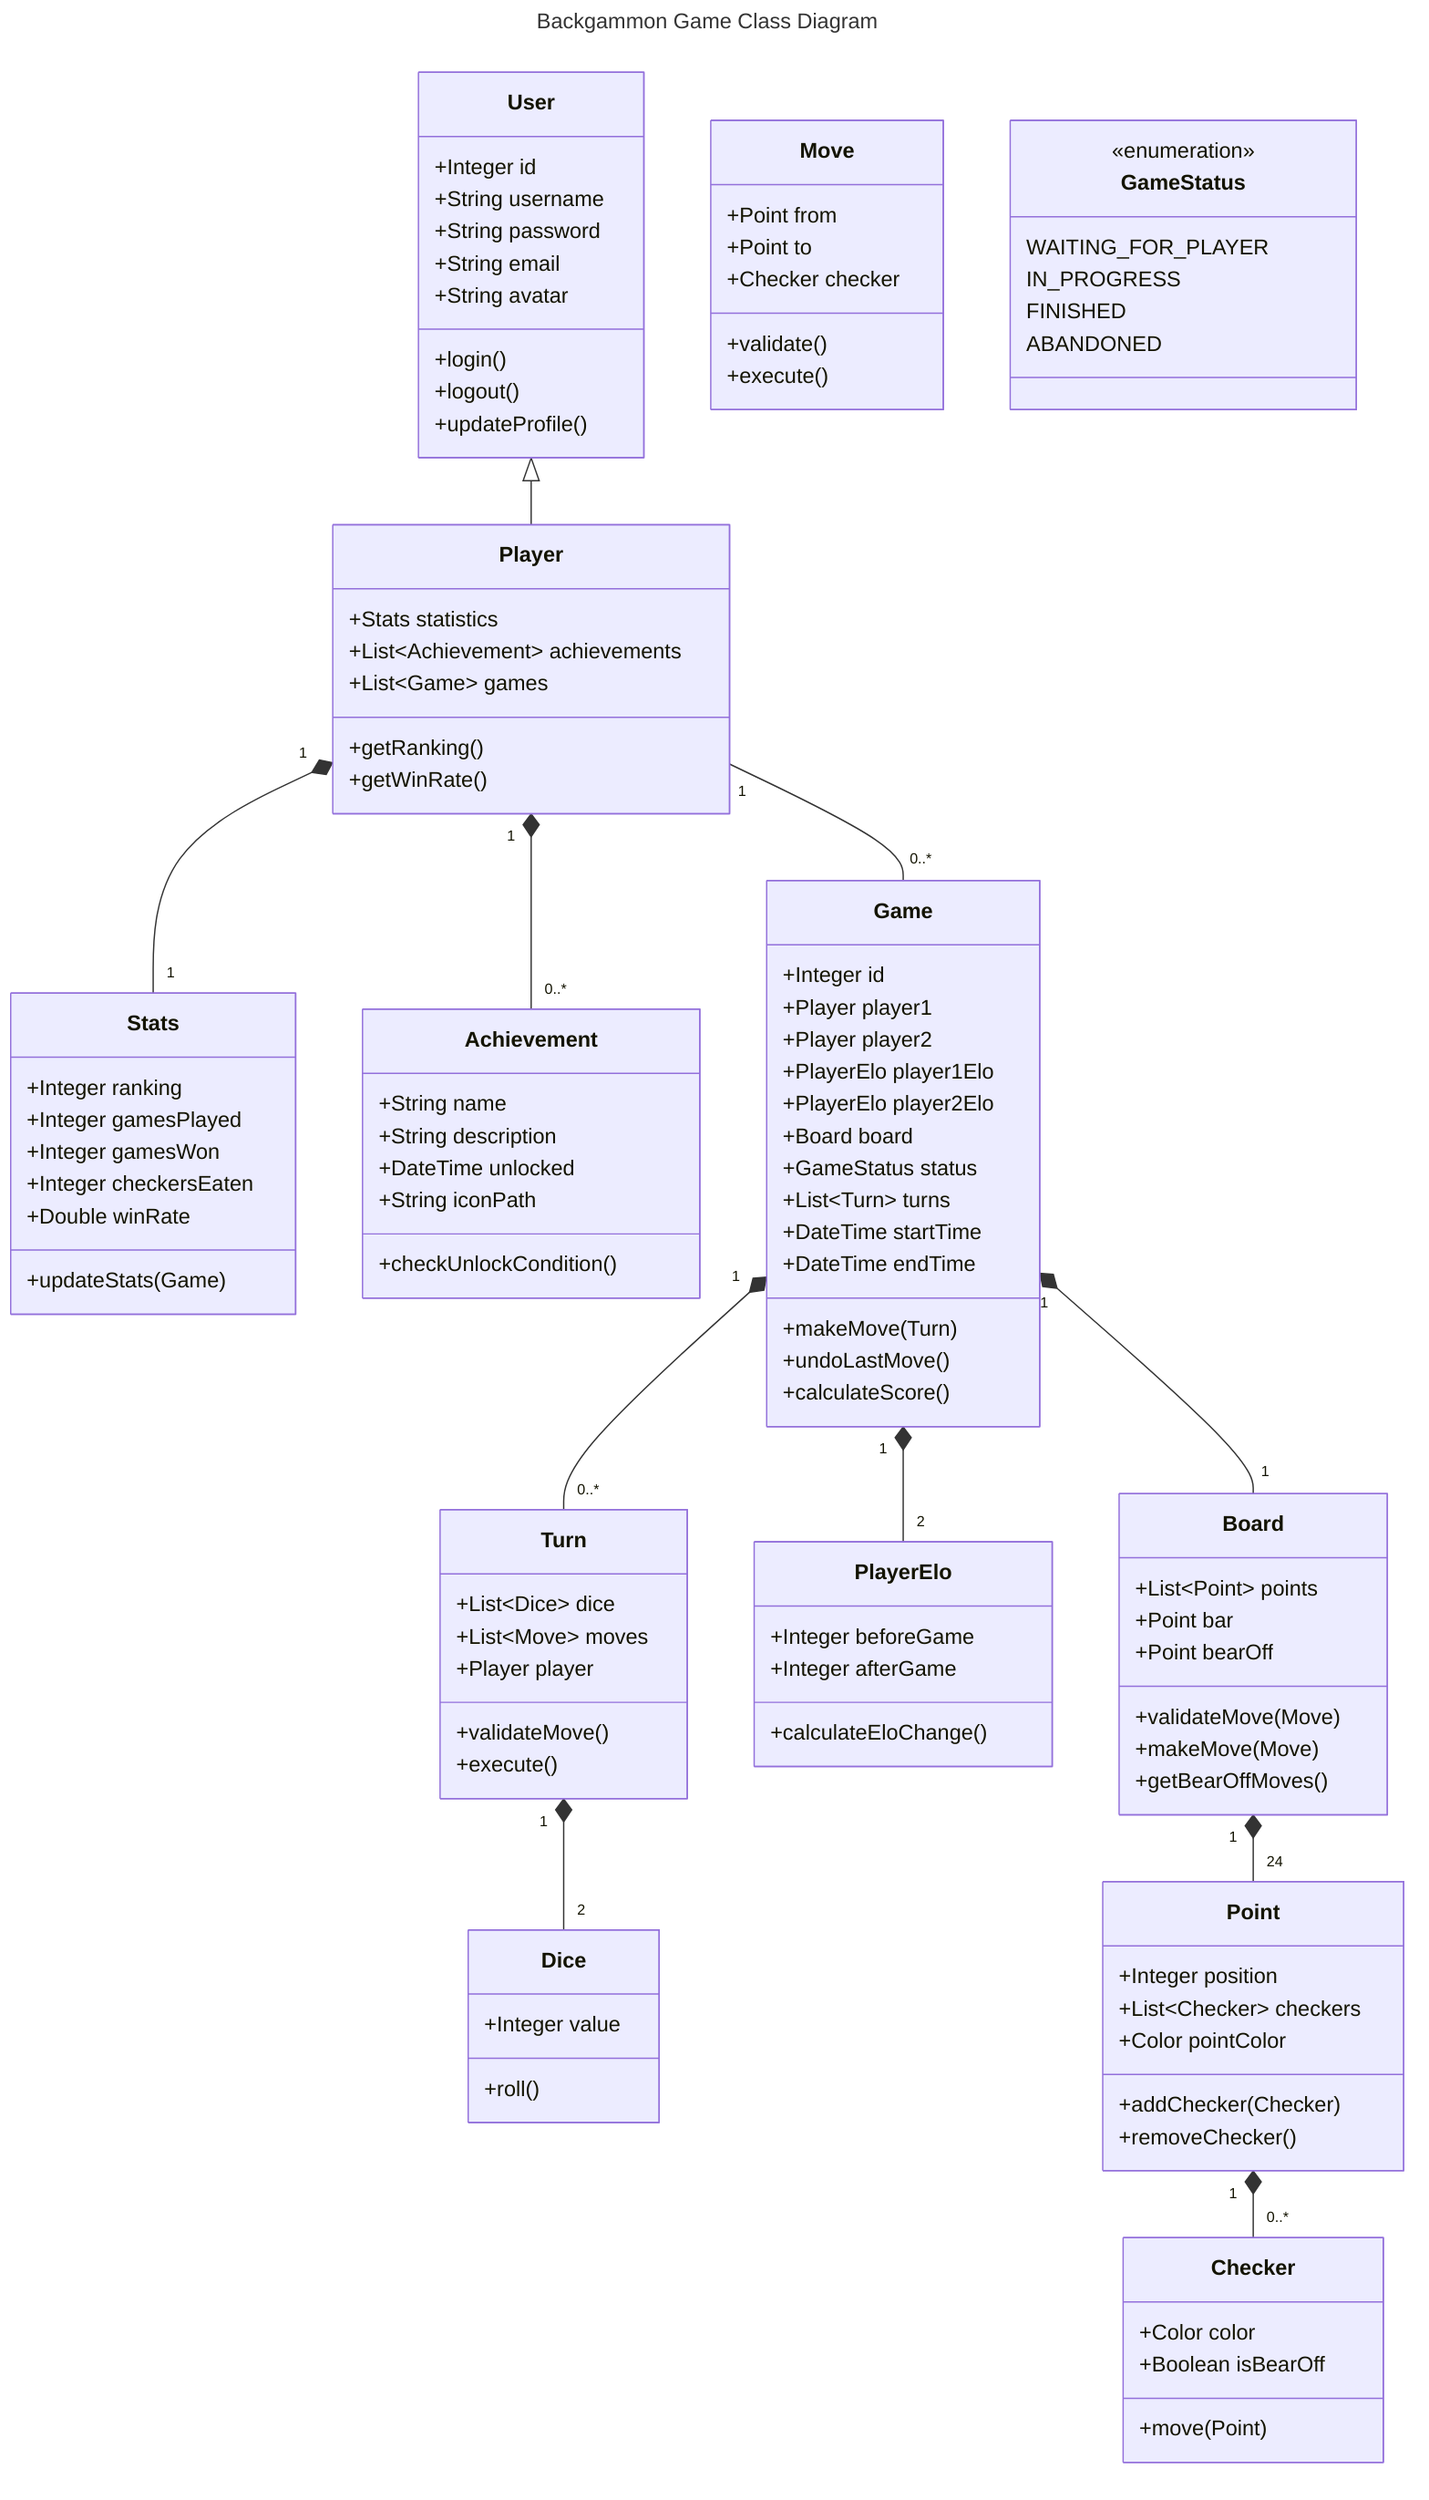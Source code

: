 ---
title: Backgammon Game Class Diagram
---
classDiagram
    User <|-- Player
    Player "1" *-- "1" Stats
    Player "1" *-- "0..*" Achievement
    Player "1" -- "0..*" Game
    Game "1" *-- "1" Board
    Game "1" *-- "2" PlayerElo
    Game "1" *-- "0..*" Turn
    Turn "1" *-- "2" Dice
    Board "1" *-- "24" Point
    Point "1" *-- "0..*" Checker

    class User {
        +Integer id
        +String username
        +String password
        +String email
        +String avatar
        +login()
        +logout()
        +updateProfile()
    }

    class Player {
        +Stats statistics
        +List~Achievement~ achievements
        +List~Game~ games
        +getRanking()
        +getWinRate()
    }

    class Stats {
        +Integer ranking
        +Integer gamesPlayed
        +Integer gamesWon
        +Integer checkersEaten
        +Double winRate
        +updateStats(Game)
    }

    class PlayerElo {
        +Integer beforeGame
        +Integer afterGame
        +calculateEloChange()
    }

    class Game {
        +Integer id
        +Player player1
        +Player player2
        +PlayerElo player1Elo
        +PlayerElo player2Elo
        +Board board
        +GameStatus status
        +List~Turn~ turns
        +DateTime startTime
        +DateTime endTime
        +makeMove(Turn)
        +undoLastMove()
        +calculateScore()
    }
    
    class Achievement {
        +String name
        +String description
        +DateTime unlocked
        +String iconPath
        +checkUnlockCondition()
    }

    class Turn {
        +List~Dice~ dice
        +List~Move~ moves
        +Player player
        +validateMove()
        +execute()
    }

    class Dice {
        +Integer value
        +roll()
    }

    class Board {
        +List~Point~ points
        +Point bar
        +Point bearOff
        +validateMove(Move)
        +makeMove(Move)
        +getBearOffMoves()
    }

    class Point {
        +Integer position
        +List~Checker~ checkers
        +Color pointColor
        +addChecker(Checker)
        +removeChecker()
    }

    class Checker {
        +Color color
        +Boolean isBearOff
        +move(Point)
    }

    class Move {
        +Point from
        +Point to
        +Checker checker
        +validate()
        +execute()
    }

    class GameStatus {
        <<enumeration>>
        WAITING_FOR_PLAYER
        IN_PROGRESS
        FINISHED
        ABANDONED
    }